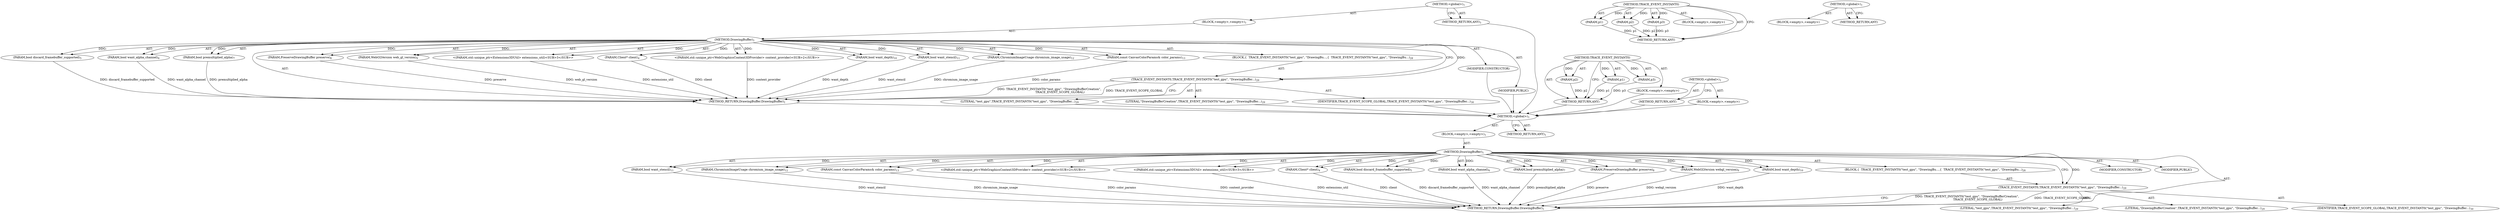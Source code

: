 digraph "&lt;global&gt;" {
vulnerable_6 [label=<(METHOD,&lt;global&gt;)<SUB>1</SUB>>];
vulnerable_7 [label=<(BLOCK,&lt;empty&gt;,&lt;empty&gt;)<SUB>1</SUB>>];
vulnerable_8 [label=<(METHOD,DrawingBuffer)<SUB>1</SUB>>];
vulnerable_9 [label="<(PARAM,std::unique_ptr&lt;WebGraphicsContext3DProvider&gt; context_provider)<SUB>2</SUB>>"];
vulnerable_10 [label="<(PARAM,std::unique_ptr&lt;Extensions3DUtil&gt; extensions_util)<SUB>3</SUB>>"];
vulnerable_11 [label=<(PARAM,Client* client)<SUB>4</SUB>>];
vulnerable_12 [label=<(PARAM,bool discard_framebuffer_supported)<SUB>5</SUB>>];
vulnerable_13 [label=<(PARAM,bool want_alpha_channel)<SUB>6</SUB>>];
vulnerable_14 [label=<(PARAM,bool premultiplied_alpha)<SUB>7</SUB>>];
vulnerable_15 [label=<(PARAM,PreserveDrawingBuffer preserve)<SUB>8</SUB>>];
vulnerable_16 [label=<(PARAM,WebGLVersion web_gl_version)<SUB>9</SUB>>];
vulnerable_17 [label=<(PARAM,bool want_depth)<SUB>10</SUB>>];
vulnerable_18 [label=<(PARAM,bool want_stencil)<SUB>11</SUB>>];
vulnerable_19 [label=<(PARAM,ChromiumImageUsage chromium_image_usage)<SUB>12</SUB>>];
vulnerable_20 [label=<(PARAM,const CanvasColorParams&amp; color_params)<SUB>13</SUB>>];
vulnerable_21 [label=<(BLOCK,{
  TRACE_EVENT_INSTANT0(&quot;test_gpu&quot;, &quot;DrawingBu...,{
  TRACE_EVENT_INSTANT0(&quot;test_gpu&quot;, &quot;DrawingBu...)<SUB>28</SUB>>];
vulnerable_22 [label=<(TRACE_EVENT_INSTANT0,TRACE_EVENT_INSTANT0(&quot;test_gpu&quot;, &quot;DrawingBuffer...)<SUB>29</SUB>>];
vulnerable_23 [label=<(LITERAL,&quot;test_gpu&quot;,TRACE_EVENT_INSTANT0(&quot;test_gpu&quot;, &quot;DrawingBuffer...)<SUB>29</SUB>>];
vulnerable_24 [label=<(LITERAL,&quot;DrawingBufferCreation&quot;,TRACE_EVENT_INSTANT0(&quot;test_gpu&quot;, &quot;DrawingBuffer...)<SUB>29</SUB>>];
vulnerable_25 [label=<(IDENTIFIER,TRACE_EVENT_SCOPE_GLOBAL,TRACE_EVENT_INSTANT0(&quot;test_gpu&quot;, &quot;DrawingBuffer...)<SUB>30</SUB>>];
vulnerable_26 [label=<(MODIFIER,CONSTRUCTOR)>];
vulnerable_27 [label=<(MODIFIER,PUBLIC)>];
vulnerable_28 [label=<(METHOD_RETURN,DrawingBuffer.DrawingBuffer)<SUB>1</SUB>>];
vulnerable_30 [label=<(METHOD_RETURN,ANY)<SUB>1</SUB>>];
vulnerable_65 [label=<(METHOD,TRACE_EVENT_INSTANT0)>];
vulnerable_66 [label=<(PARAM,p1)>];
vulnerable_67 [label=<(PARAM,p2)>];
vulnerable_68 [label=<(PARAM,p3)>];
vulnerable_69 [label=<(BLOCK,&lt;empty&gt;,&lt;empty&gt;)>];
vulnerable_70 [label=<(METHOD_RETURN,ANY)>];
vulnerable_59 [label=<(METHOD,&lt;global&gt;)<SUB>1</SUB>>];
vulnerable_60 [label=<(BLOCK,&lt;empty&gt;,&lt;empty&gt;)>];
vulnerable_61 [label=<(METHOD_RETURN,ANY)>];
fixed_6 [label=<(METHOD,&lt;global&gt;)<SUB>1</SUB>>];
fixed_7 [label=<(BLOCK,&lt;empty&gt;,&lt;empty&gt;)<SUB>1</SUB>>];
fixed_8 [label=<(METHOD,DrawingBuffer)<SUB>1</SUB>>];
fixed_9 [label="<(PARAM,std::unique_ptr&lt;WebGraphicsContext3DProvider&gt; context_provider)<SUB>2</SUB>>"];
fixed_10 [label="<(PARAM,std::unique_ptr&lt;Extensions3DUtil&gt; extensions_util)<SUB>3</SUB>>"];
fixed_11 [label=<(PARAM,Client* client)<SUB>4</SUB>>];
fixed_12 [label=<(PARAM,bool discard_framebuffer_supported)<SUB>5</SUB>>];
fixed_13 [label=<(PARAM,bool want_alpha_channel)<SUB>6</SUB>>];
fixed_14 [label=<(PARAM,bool premultiplied_alpha)<SUB>7</SUB>>];
fixed_15 [label=<(PARAM,PreserveDrawingBuffer preserve)<SUB>8</SUB>>];
fixed_16 [label=<(PARAM,WebGLVersion webgl_version)<SUB>9</SUB>>];
fixed_17 [label=<(PARAM,bool want_depth)<SUB>10</SUB>>];
fixed_18 [label=<(PARAM,bool want_stencil)<SUB>11</SUB>>];
fixed_19 [label=<(PARAM,ChromiumImageUsage chromium_image_usage)<SUB>12</SUB>>];
fixed_20 [label=<(PARAM,const CanvasColorParams&amp; color_params)<SUB>13</SUB>>];
fixed_21 [label=<(BLOCK,{
  TRACE_EVENT_INSTANT0(&quot;test_gpu&quot;, &quot;DrawingBu...,{
  TRACE_EVENT_INSTANT0(&quot;test_gpu&quot;, &quot;DrawingBu...)<SUB>28</SUB>>];
fixed_22 [label=<(TRACE_EVENT_INSTANT0,TRACE_EVENT_INSTANT0(&quot;test_gpu&quot;, &quot;DrawingBuffer...)<SUB>29</SUB>>];
fixed_23 [label=<(LITERAL,&quot;test_gpu&quot;,TRACE_EVENT_INSTANT0(&quot;test_gpu&quot;, &quot;DrawingBuffer...)<SUB>29</SUB>>];
fixed_24 [label=<(LITERAL,&quot;DrawingBufferCreation&quot;,TRACE_EVENT_INSTANT0(&quot;test_gpu&quot;, &quot;DrawingBuffer...)<SUB>29</SUB>>];
fixed_25 [label=<(IDENTIFIER,TRACE_EVENT_SCOPE_GLOBAL,TRACE_EVENT_INSTANT0(&quot;test_gpu&quot;, &quot;DrawingBuffer...)<SUB>30</SUB>>];
fixed_26 [label=<(MODIFIER,CONSTRUCTOR)>];
fixed_27 [label=<(MODIFIER,PUBLIC)>];
fixed_28 [label=<(METHOD_RETURN,DrawingBuffer.DrawingBuffer)<SUB>1</SUB>>];
fixed_30 [label=<(METHOD_RETURN,ANY)<SUB>1</SUB>>];
fixed_65 [label=<(METHOD,TRACE_EVENT_INSTANT0)>];
fixed_66 [label=<(PARAM,p1)>];
fixed_67 [label=<(PARAM,p2)>];
fixed_68 [label=<(PARAM,p3)>];
fixed_69 [label=<(BLOCK,&lt;empty&gt;,&lt;empty&gt;)>];
fixed_70 [label=<(METHOD_RETURN,ANY)>];
fixed_59 [label=<(METHOD,&lt;global&gt;)<SUB>1</SUB>>];
fixed_60 [label=<(BLOCK,&lt;empty&gt;,&lt;empty&gt;)>];
fixed_61 [label=<(METHOD_RETURN,ANY)>];
vulnerable_6 -> vulnerable_7  [key=0, label="AST: "];
vulnerable_6 -> vulnerable_30  [key=0, label="AST: "];
vulnerable_6 -> vulnerable_30  [key=1, label="CFG: "];
vulnerable_7 -> vulnerable_8  [key=0, label="AST: "];
vulnerable_8 -> vulnerable_9  [key=0, label="AST: "];
vulnerable_8 -> vulnerable_9  [key=1, label="DDG: "];
vulnerable_8 -> vulnerable_10  [key=0, label="AST: "];
vulnerable_8 -> vulnerable_10  [key=1, label="DDG: "];
vulnerable_8 -> vulnerable_11  [key=0, label="AST: "];
vulnerable_8 -> vulnerable_11  [key=1, label="DDG: "];
vulnerable_8 -> vulnerable_12  [key=0, label="AST: "];
vulnerable_8 -> vulnerable_12  [key=1, label="DDG: "];
vulnerable_8 -> vulnerable_13  [key=0, label="AST: "];
vulnerable_8 -> vulnerable_13  [key=1, label="DDG: "];
vulnerable_8 -> vulnerable_14  [key=0, label="AST: "];
vulnerable_8 -> vulnerable_14  [key=1, label="DDG: "];
vulnerable_8 -> vulnerable_15  [key=0, label="AST: "];
vulnerable_8 -> vulnerable_15  [key=1, label="DDG: "];
vulnerable_8 -> vulnerable_16  [key=0, label="AST: "];
vulnerable_8 -> vulnerable_16  [key=1, label="DDG: "];
vulnerable_8 -> vulnerable_17  [key=0, label="AST: "];
vulnerable_8 -> vulnerable_17  [key=1, label="DDG: "];
vulnerable_8 -> vulnerable_18  [key=0, label="AST: "];
vulnerable_8 -> vulnerable_18  [key=1, label="DDG: "];
vulnerable_8 -> vulnerable_19  [key=0, label="AST: "];
vulnerable_8 -> vulnerable_19  [key=1, label="DDG: "];
vulnerable_8 -> vulnerable_20  [key=0, label="AST: "];
vulnerable_8 -> vulnerable_20  [key=1, label="DDG: "];
vulnerable_8 -> vulnerable_21  [key=0, label="AST: "];
vulnerable_8 -> vulnerable_26  [key=0, label="AST: "];
vulnerable_8 -> vulnerable_27  [key=0, label="AST: "];
vulnerable_8 -> vulnerable_28  [key=0, label="AST: "];
vulnerable_8 -> vulnerable_22  [key=0, label="CFG: "];
vulnerable_8 -> vulnerable_22  [key=1, label="DDG: "];
vulnerable_9 -> vulnerable_28  [key=0, label="DDG: context_provider"];
vulnerable_10 -> vulnerable_28  [key=0, label="DDG: extensions_util"];
vulnerable_11 -> vulnerable_28  [key=0, label="DDG: client"];
vulnerable_12 -> vulnerable_28  [key=0, label="DDG: discard_framebuffer_supported"];
vulnerable_13 -> vulnerable_28  [key=0, label="DDG: want_alpha_channel"];
vulnerable_14 -> vulnerable_28  [key=0, label="DDG: premultiplied_alpha"];
vulnerable_15 -> vulnerable_28  [key=0, label="DDG: preserve"];
vulnerable_16 -> vulnerable_28  [key=0, label="DDG: web_gl_version"];
vulnerable_17 -> vulnerable_28  [key=0, label="DDG: want_depth"];
vulnerable_18 -> vulnerable_28  [key=0, label="DDG: want_stencil"];
vulnerable_19 -> vulnerable_28  [key=0, label="DDG: chromium_image_usage"];
vulnerable_20 -> vulnerable_28  [key=0, label="DDG: color_params"];
vulnerable_21 -> vulnerable_22  [key=0, label="AST: "];
vulnerable_22 -> vulnerable_23  [key=0, label="AST: "];
vulnerable_22 -> vulnerable_24  [key=0, label="AST: "];
vulnerable_22 -> vulnerable_25  [key=0, label="AST: "];
vulnerable_22 -> vulnerable_28  [key=0, label="CFG: "];
vulnerable_22 -> vulnerable_28  [key=1, label="DDG: TRACE_EVENT_INSTANT0(&quot;test_gpu&quot;, &quot;DrawingBufferCreation&quot;,
                       TRACE_EVENT_SCOPE_GLOBAL)"];
vulnerable_22 -> vulnerable_28  [key=2, label="DDG: TRACE_EVENT_SCOPE_GLOBAL"];
vulnerable_23 -> fixed_6  [key=0];
vulnerable_24 -> fixed_6  [key=0];
vulnerable_25 -> fixed_6  [key=0];
vulnerable_26 -> fixed_6  [key=0];
vulnerable_27 -> fixed_6  [key=0];
vulnerable_28 -> fixed_6  [key=0];
vulnerable_30 -> fixed_6  [key=0];
vulnerable_65 -> vulnerable_66  [key=0, label="AST: "];
vulnerable_65 -> vulnerable_66  [key=1, label="DDG: "];
vulnerable_65 -> vulnerable_69  [key=0, label="AST: "];
vulnerable_65 -> vulnerable_67  [key=0, label="AST: "];
vulnerable_65 -> vulnerable_67  [key=1, label="DDG: "];
vulnerable_65 -> vulnerable_70  [key=0, label="AST: "];
vulnerable_65 -> vulnerable_70  [key=1, label="CFG: "];
vulnerable_65 -> vulnerable_68  [key=0, label="AST: "];
vulnerable_65 -> vulnerable_68  [key=1, label="DDG: "];
vulnerable_66 -> vulnerable_70  [key=0, label="DDG: p1"];
vulnerable_67 -> vulnerable_70  [key=0, label="DDG: p2"];
vulnerable_68 -> vulnerable_70  [key=0, label="DDG: p3"];
vulnerable_69 -> fixed_6  [key=0];
vulnerable_70 -> fixed_6  [key=0];
vulnerable_59 -> vulnerable_60  [key=0, label="AST: "];
vulnerable_59 -> vulnerable_61  [key=0, label="AST: "];
vulnerable_59 -> vulnerable_61  [key=1, label="CFG: "];
vulnerable_60 -> fixed_6  [key=0];
vulnerable_61 -> fixed_6  [key=0];
fixed_6 -> fixed_7  [key=0, label="AST: "];
fixed_6 -> fixed_30  [key=0, label="AST: "];
fixed_6 -> fixed_30  [key=1, label="CFG: "];
fixed_7 -> fixed_8  [key=0, label="AST: "];
fixed_8 -> fixed_9  [key=0, label="AST: "];
fixed_8 -> fixed_9  [key=1, label="DDG: "];
fixed_8 -> fixed_10  [key=0, label="AST: "];
fixed_8 -> fixed_10  [key=1, label="DDG: "];
fixed_8 -> fixed_11  [key=0, label="AST: "];
fixed_8 -> fixed_11  [key=1, label="DDG: "];
fixed_8 -> fixed_12  [key=0, label="AST: "];
fixed_8 -> fixed_12  [key=1, label="DDG: "];
fixed_8 -> fixed_13  [key=0, label="AST: "];
fixed_8 -> fixed_13  [key=1, label="DDG: "];
fixed_8 -> fixed_14  [key=0, label="AST: "];
fixed_8 -> fixed_14  [key=1, label="DDG: "];
fixed_8 -> fixed_15  [key=0, label="AST: "];
fixed_8 -> fixed_15  [key=1, label="DDG: "];
fixed_8 -> fixed_16  [key=0, label="AST: "];
fixed_8 -> fixed_16  [key=1, label="DDG: "];
fixed_8 -> fixed_17  [key=0, label="AST: "];
fixed_8 -> fixed_17  [key=1, label="DDG: "];
fixed_8 -> fixed_18  [key=0, label="AST: "];
fixed_8 -> fixed_18  [key=1, label="DDG: "];
fixed_8 -> fixed_19  [key=0, label="AST: "];
fixed_8 -> fixed_19  [key=1, label="DDG: "];
fixed_8 -> fixed_20  [key=0, label="AST: "];
fixed_8 -> fixed_20  [key=1, label="DDG: "];
fixed_8 -> fixed_21  [key=0, label="AST: "];
fixed_8 -> fixed_26  [key=0, label="AST: "];
fixed_8 -> fixed_27  [key=0, label="AST: "];
fixed_8 -> fixed_28  [key=0, label="AST: "];
fixed_8 -> fixed_22  [key=0, label="CFG: "];
fixed_8 -> fixed_22  [key=1, label="DDG: "];
fixed_9 -> fixed_28  [key=0, label="DDG: context_provider"];
fixed_10 -> fixed_28  [key=0, label="DDG: extensions_util"];
fixed_11 -> fixed_28  [key=0, label="DDG: client"];
fixed_12 -> fixed_28  [key=0, label="DDG: discard_framebuffer_supported"];
fixed_13 -> fixed_28  [key=0, label="DDG: want_alpha_channel"];
fixed_14 -> fixed_28  [key=0, label="DDG: premultiplied_alpha"];
fixed_15 -> fixed_28  [key=0, label="DDG: preserve"];
fixed_16 -> fixed_28  [key=0, label="DDG: webgl_version"];
fixed_17 -> fixed_28  [key=0, label="DDG: want_depth"];
fixed_18 -> fixed_28  [key=0, label="DDG: want_stencil"];
fixed_19 -> fixed_28  [key=0, label="DDG: chromium_image_usage"];
fixed_20 -> fixed_28  [key=0, label="DDG: color_params"];
fixed_21 -> fixed_22  [key=0, label="AST: "];
fixed_22 -> fixed_23  [key=0, label="AST: "];
fixed_22 -> fixed_24  [key=0, label="AST: "];
fixed_22 -> fixed_25  [key=0, label="AST: "];
fixed_22 -> fixed_28  [key=0, label="CFG: "];
fixed_22 -> fixed_28  [key=1, label="DDG: TRACE_EVENT_INSTANT0(&quot;test_gpu&quot;, &quot;DrawingBufferCreation&quot;,
                       TRACE_EVENT_SCOPE_GLOBAL)"];
fixed_22 -> fixed_28  [key=2, label="DDG: TRACE_EVENT_SCOPE_GLOBAL"];
fixed_65 -> fixed_66  [key=0, label="AST: "];
fixed_65 -> fixed_66  [key=1, label="DDG: "];
fixed_65 -> fixed_69  [key=0, label="AST: "];
fixed_65 -> fixed_67  [key=0, label="AST: "];
fixed_65 -> fixed_67  [key=1, label="DDG: "];
fixed_65 -> fixed_70  [key=0, label="AST: "];
fixed_65 -> fixed_70  [key=1, label="CFG: "];
fixed_65 -> fixed_68  [key=0, label="AST: "];
fixed_65 -> fixed_68  [key=1, label="DDG: "];
fixed_66 -> fixed_70  [key=0, label="DDG: p1"];
fixed_67 -> fixed_70  [key=0, label="DDG: p2"];
fixed_68 -> fixed_70  [key=0, label="DDG: p3"];
fixed_59 -> fixed_60  [key=0, label="AST: "];
fixed_59 -> fixed_61  [key=0, label="AST: "];
fixed_59 -> fixed_61  [key=1, label="CFG: "];
}

